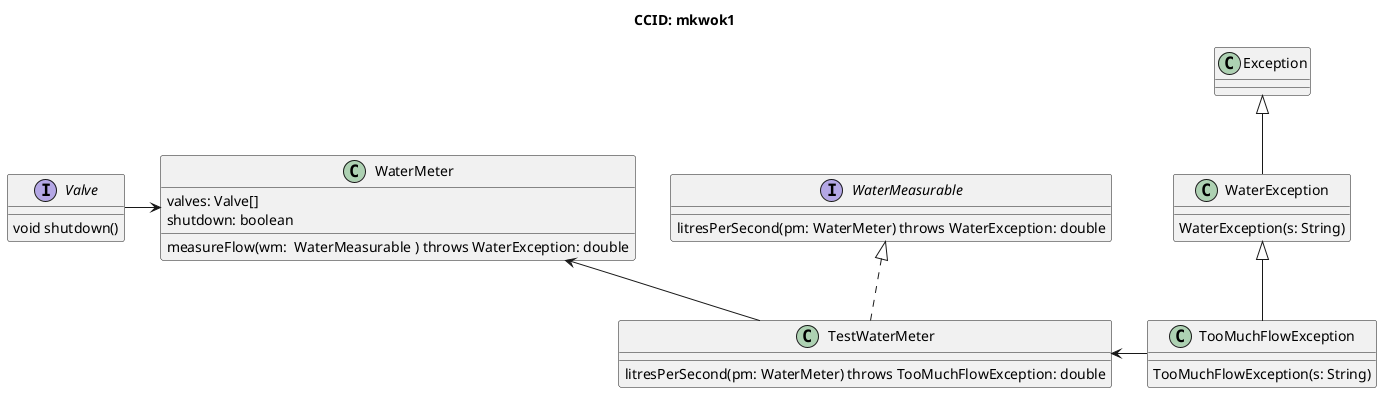 @startuml

title CCID: mkwok1

class WaterException extends Exception {
    WaterException(s: String)
}
class TooMuchFlowException extends WaterException {
    TooMuchFlowException(s: String)
}
interface WaterMeasurable {
    litresPerSecond(pm: WaterMeter) throws WaterException: double
}
interface Valve {
    void shutdown()
}

class TestWaterMeter implements WaterMeasurable {
    litresPerSecond(pm: WaterMeter) throws TooMuchFlowException: double
}

class WaterMeter {
    valves: Valve[]
    shutdown: boolean
    measureFlow(wm:  WaterMeasurable ) throws WaterException: double
}

Valve -> WaterMeter
TestWaterMeter <- TooMuchFlowException

WaterMeter <-- TestWaterMeter
@enduml